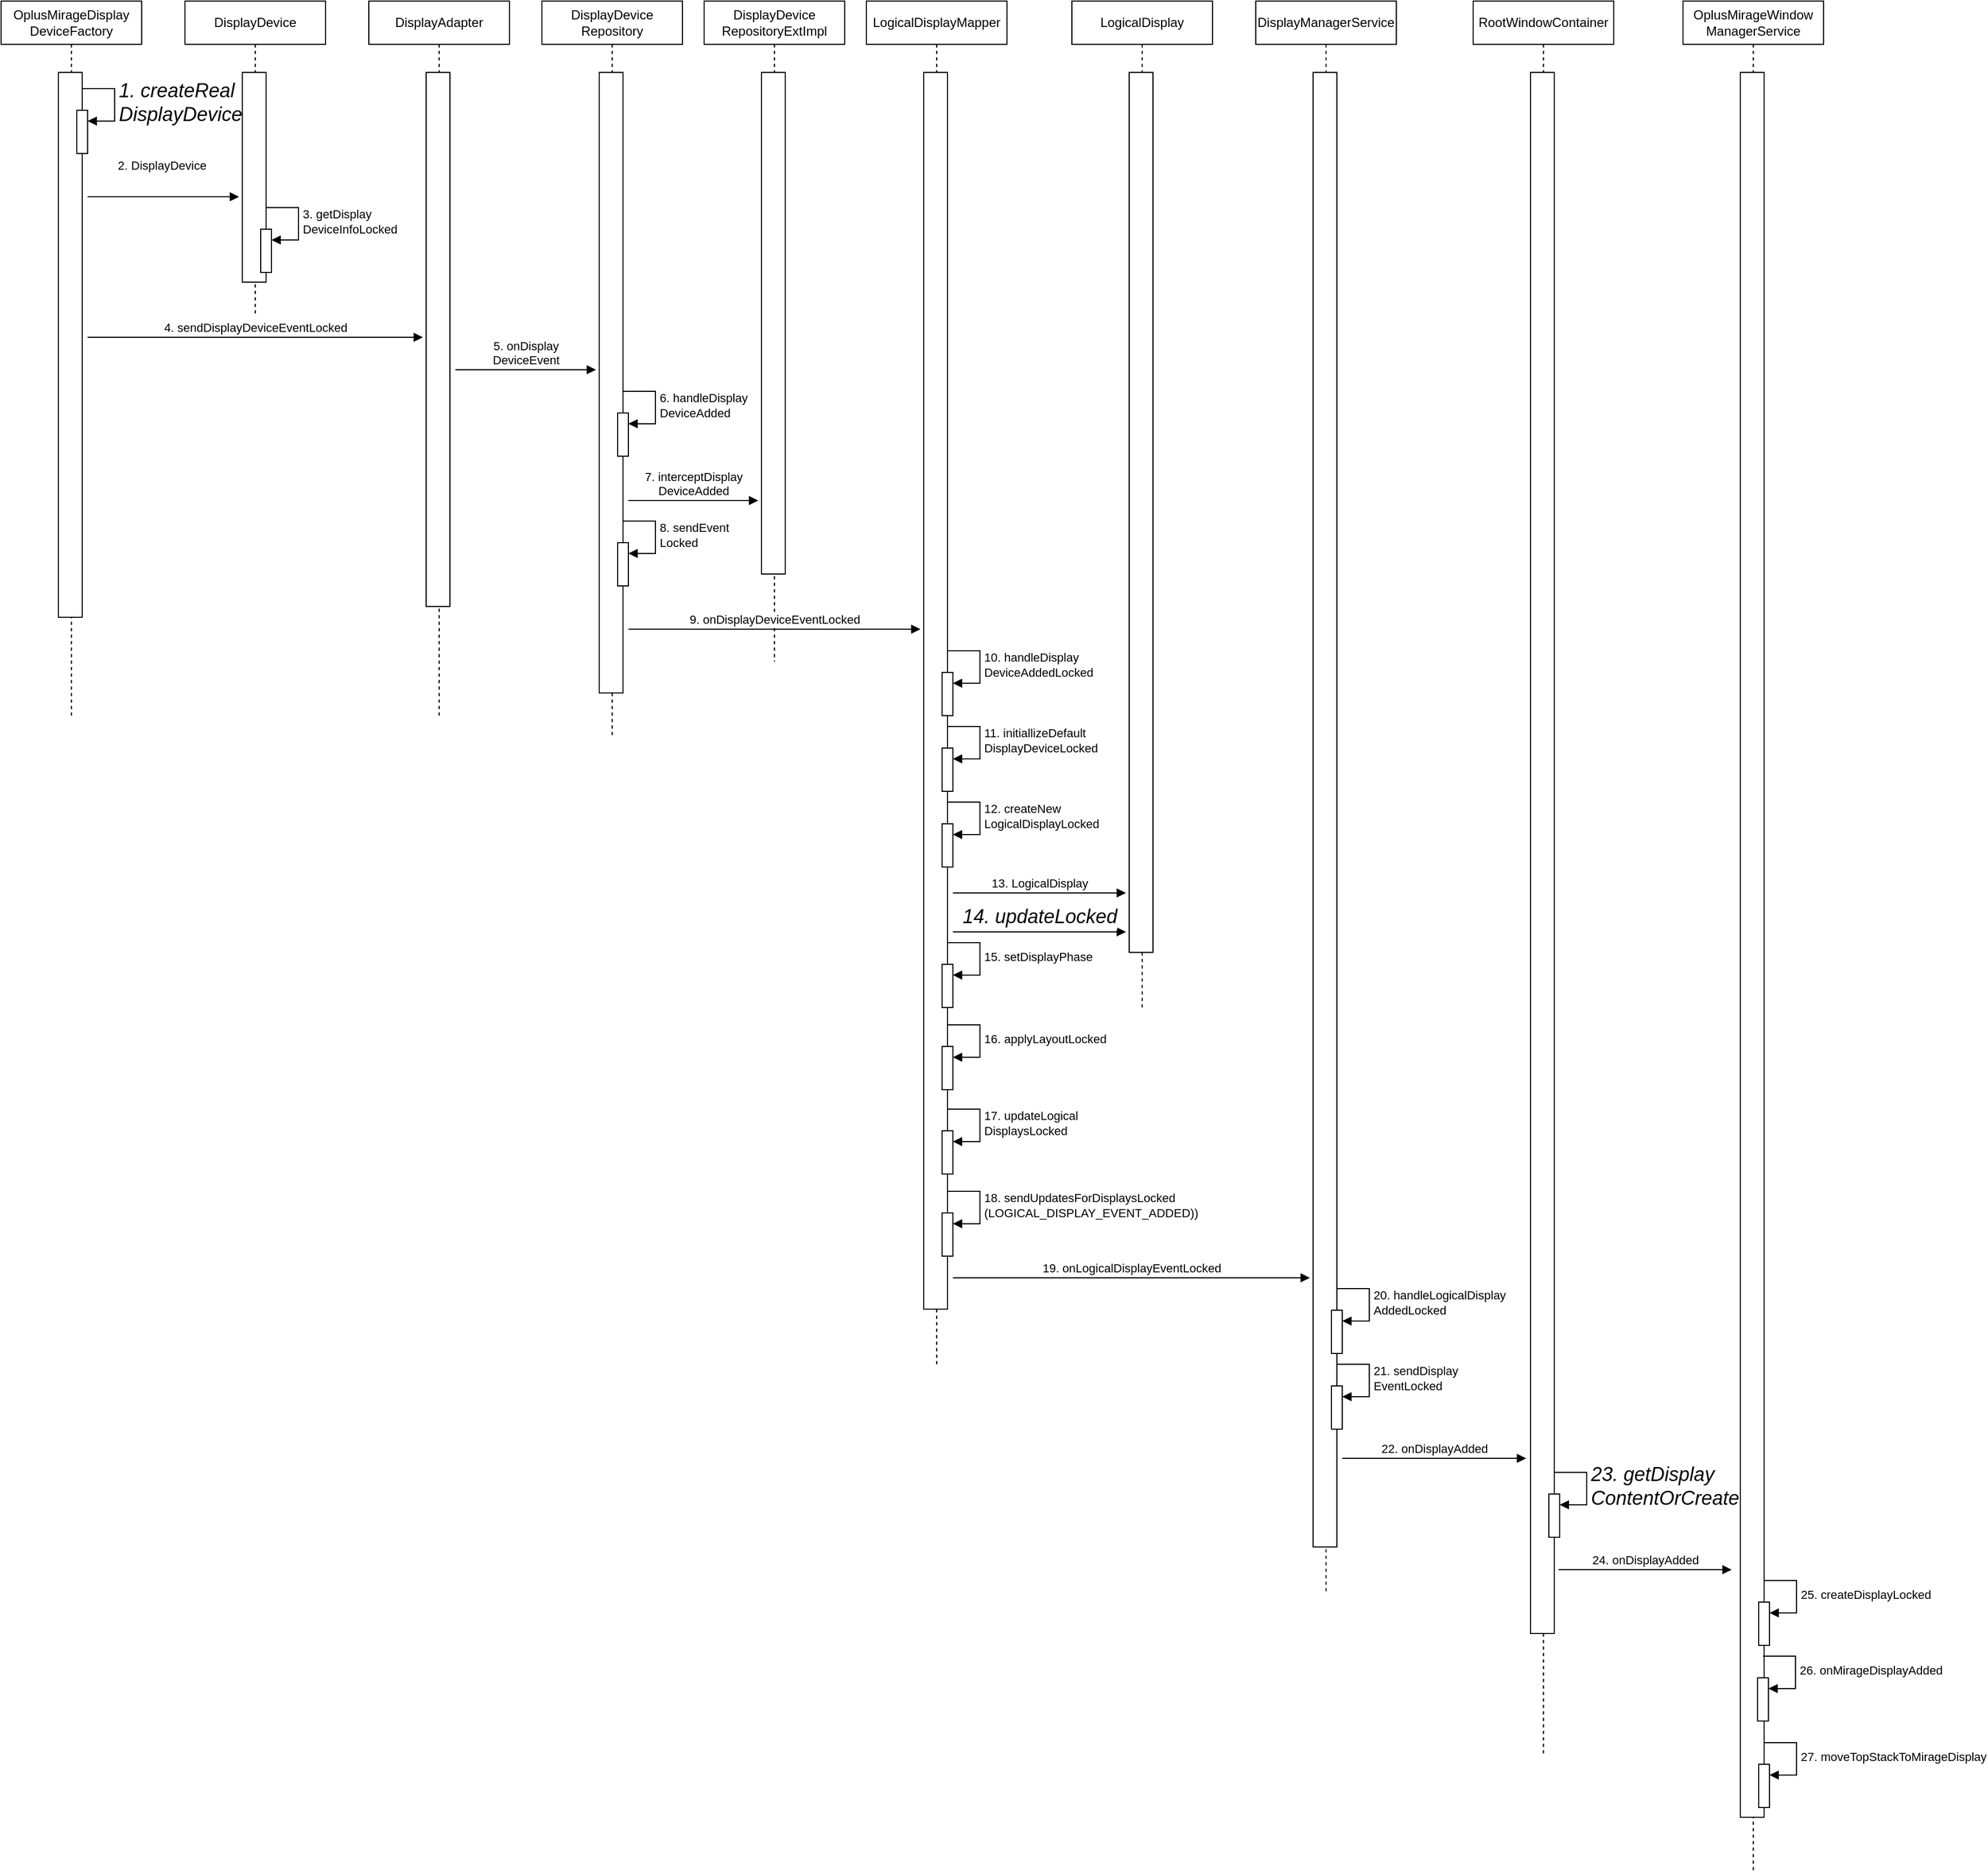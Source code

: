 <mxfile version="21.1.4" type="github">
  <diagram name="第 1 页" id="oCefMYyN6cDlGLFuwyot">
    <mxGraphModel dx="1183" dy="657" grid="1" gridSize="10" guides="1" tooltips="1" connect="1" arrows="1" fold="1" page="1" pageScale="1" pageWidth="827" pageHeight="1169" math="0" shadow="0">
      <root>
        <mxCell id="0" />
        <mxCell id="1" parent="0" />
        <mxCell id="MM35ywBVWWo_K_hnDx4y-1" value="OplusMirageDisplay&lt;br&gt;DeviceFactory" style="shape=umlLifeline;perimeter=lifelinePerimeter;whiteSpace=wrap;html=1;container=0;dropTarget=0;collapsible=0;recursiveResize=0;outlineConnect=0;portConstraint=eastwest;newEdgeStyle={&quot;edgeStyle&quot;:&quot;elbowEdgeStyle&quot;,&quot;elbow&quot;:&quot;vertical&quot;,&quot;curved&quot;:0,&quot;rounded&quot;:0};" vertex="1" parent="1">
          <mxGeometry x="20" y="19" width="130" height="661" as="geometry" />
        </mxCell>
        <mxCell id="MM35ywBVWWo_K_hnDx4y-2" value="" style="html=1;points=[];perimeter=orthogonalPerimeter;outlineConnect=0;targetShapes=umlLifeline;portConstraint=eastwest;newEdgeStyle={&quot;edgeStyle&quot;:&quot;elbowEdgeStyle&quot;,&quot;elbow&quot;:&quot;vertical&quot;,&quot;curved&quot;:0,&quot;rounded&quot;:0};" vertex="1" parent="MM35ywBVWWo_K_hnDx4y-1">
          <mxGeometry x="53" y="66" width="22" height="504" as="geometry" />
        </mxCell>
        <mxCell id="MM35ywBVWWo_K_hnDx4y-8" value="" style="html=1;points=[];perimeter=orthogonalPerimeter;outlineConnect=0;targetShapes=umlLifeline;portConstraint=eastwest;newEdgeStyle={&quot;edgeStyle&quot;:&quot;elbowEdgeStyle&quot;,&quot;elbow&quot;:&quot;vertical&quot;,&quot;curved&quot;:0,&quot;rounded&quot;:0};" vertex="1" parent="MM35ywBVWWo_K_hnDx4y-1">
          <mxGeometry x="70" y="101" width="10" height="40" as="geometry" />
        </mxCell>
        <mxCell id="MM35ywBVWWo_K_hnDx4y-9" value="&lt;i&gt;&lt;font style=&quot;font-size: 18px;&quot;&gt;1. createReal&lt;br style=&quot;border-color: var(--border-color);&quot;&gt;DisplayDevice&lt;/font&gt;&lt;/i&gt;" style="html=1;align=left;spacingLeft=2;endArrow=block;rounded=0;edgeStyle=orthogonalEdgeStyle;curved=0;rounded=0;" edge="1" target="MM35ywBVWWo_K_hnDx4y-8" parent="MM35ywBVWWo_K_hnDx4y-1">
          <mxGeometry relative="1" as="geometry">
            <mxPoint x="75" y="81" as="sourcePoint" />
            <Array as="points">
              <mxPoint x="105" y="111" />
            </Array>
          </mxGeometry>
        </mxCell>
        <mxCell id="MM35ywBVWWo_K_hnDx4y-10" value="DisplayDevice" style="shape=umlLifeline;perimeter=lifelinePerimeter;whiteSpace=wrap;html=1;container=0;dropTarget=0;collapsible=0;recursiveResize=0;outlineConnect=0;portConstraint=eastwest;newEdgeStyle={&quot;edgeStyle&quot;:&quot;elbowEdgeStyle&quot;,&quot;elbow&quot;:&quot;vertical&quot;,&quot;curved&quot;:0,&quot;rounded&quot;:0};" vertex="1" parent="1">
          <mxGeometry x="190" y="19" width="130" height="291" as="geometry" />
        </mxCell>
        <mxCell id="MM35ywBVWWo_K_hnDx4y-11" value="" style="html=1;points=[];perimeter=orthogonalPerimeter;outlineConnect=0;targetShapes=umlLifeline;portConstraint=eastwest;newEdgeStyle={&quot;edgeStyle&quot;:&quot;elbowEdgeStyle&quot;,&quot;elbow&quot;:&quot;vertical&quot;,&quot;curved&quot;:0,&quot;rounded&quot;:0};" vertex="1" parent="MM35ywBVWWo_K_hnDx4y-10">
          <mxGeometry x="53" y="66" width="22" height="194" as="geometry" />
        </mxCell>
        <mxCell id="MM35ywBVWWo_K_hnDx4y-15" value="" style="html=1;points=[];perimeter=orthogonalPerimeter;outlineConnect=0;targetShapes=umlLifeline;portConstraint=eastwest;newEdgeStyle={&quot;edgeStyle&quot;:&quot;elbowEdgeStyle&quot;,&quot;elbow&quot;:&quot;vertical&quot;,&quot;curved&quot;:0,&quot;rounded&quot;:0};" vertex="1" parent="MM35ywBVWWo_K_hnDx4y-10">
          <mxGeometry x="70" y="211" width="10" height="40" as="geometry" />
        </mxCell>
        <mxCell id="MM35ywBVWWo_K_hnDx4y-16" value="3. getDisplay&lt;br&gt;DeviceInfoLocked" style="html=1;align=left;spacingLeft=2;endArrow=block;rounded=0;edgeStyle=orthogonalEdgeStyle;curved=0;rounded=0;" edge="1" target="MM35ywBVWWo_K_hnDx4y-15" parent="MM35ywBVWWo_K_hnDx4y-10">
          <mxGeometry relative="1" as="geometry">
            <mxPoint x="75" y="191" as="sourcePoint" />
            <Array as="points">
              <mxPoint x="105" y="221" />
            </Array>
          </mxGeometry>
        </mxCell>
        <mxCell id="MM35ywBVWWo_K_hnDx4y-14" value="2. DisplayDevice&amp;nbsp;" style="html=1;verticalAlign=bottom;endArrow=block;edgeStyle=elbowEdgeStyle;elbow=vertical;curved=0;rounded=0;" edge="1" parent="1">
          <mxGeometry y="20" width="80" relative="1" as="geometry">
            <mxPoint x="100" y="200" as="sourcePoint" />
            <mxPoint x="240" y="200" as="targetPoint" />
            <mxPoint as="offset" />
          </mxGeometry>
        </mxCell>
        <mxCell id="MM35ywBVWWo_K_hnDx4y-17" value="DisplayAdapter" style="shape=umlLifeline;perimeter=lifelinePerimeter;whiteSpace=wrap;html=1;container=0;dropTarget=0;collapsible=0;recursiveResize=0;outlineConnect=0;portConstraint=eastwest;newEdgeStyle={&quot;edgeStyle&quot;:&quot;elbowEdgeStyle&quot;,&quot;elbow&quot;:&quot;vertical&quot;,&quot;curved&quot;:0,&quot;rounded&quot;:0};" vertex="1" parent="1">
          <mxGeometry x="360" y="19" width="130" height="661" as="geometry" />
        </mxCell>
        <mxCell id="MM35ywBVWWo_K_hnDx4y-18" value="" style="html=1;points=[];perimeter=orthogonalPerimeter;outlineConnect=0;targetShapes=umlLifeline;portConstraint=eastwest;newEdgeStyle={&quot;edgeStyle&quot;:&quot;elbowEdgeStyle&quot;,&quot;elbow&quot;:&quot;vertical&quot;,&quot;curved&quot;:0,&quot;rounded&quot;:0};" vertex="1" parent="MM35ywBVWWo_K_hnDx4y-17">
          <mxGeometry x="53" y="66" width="22" height="494" as="geometry" />
        </mxCell>
        <mxCell id="MM35ywBVWWo_K_hnDx4y-23" value="4. sendDisplayDeviceEventLocked" style="html=1;verticalAlign=bottom;endArrow=block;edgeStyle=elbowEdgeStyle;elbow=vertical;curved=0;rounded=0;" edge="1" parent="1">
          <mxGeometry width="80" relative="1" as="geometry">
            <mxPoint x="100" y="330" as="sourcePoint" />
            <mxPoint x="410" y="330" as="targetPoint" />
          </mxGeometry>
        </mxCell>
        <mxCell id="MM35ywBVWWo_K_hnDx4y-24" value="DisplayDevice&lt;br&gt;Repository" style="shape=umlLifeline;perimeter=lifelinePerimeter;whiteSpace=wrap;html=1;container=0;dropTarget=0;collapsible=0;recursiveResize=0;outlineConnect=0;portConstraint=eastwest;newEdgeStyle={&quot;edgeStyle&quot;:&quot;elbowEdgeStyle&quot;,&quot;elbow&quot;:&quot;vertical&quot;,&quot;curved&quot;:0,&quot;rounded&quot;:0};" vertex="1" parent="1">
          <mxGeometry x="520" y="19" width="130" height="681" as="geometry" />
        </mxCell>
        <mxCell id="MM35ywBVWWo_K_hnDx4y-25" value="" style="html=1;points=[];perimeter=orthogonalPerimeter;outlineConnect=0;targetShapes=umlLifeline;portConstraint=eastwest;newEdgeStyle={&quot;edgeStyle&quot;:&quot;elbowEdgeStyle&quot;,&quot;elbow&quot;:&quot;vertical&quot;,&quot;curved&quot;:0,&quot;rounded&quot;:0};" vertex="1" parent="MM35ywBVWWo_K_hnDx4y-24">
          <mxGeometry x="53" y="66" width="22" height="574" as="geometry" />
        </mxCell>
        <mxCell id="MM35ywBVWWo_K_hnDx4y-27" value="" style="html=1;points=[];perimeter=orthogonalPerimeter;outlineConnect=0;targetShapes=umlLifeline;portConstraint=eastwest;newEdgeStyle={&quot;edgeStyle&quot;:&quot;elbowEdgeStyle&quot;,&quot;elbow&quot;:&quot;vertical&quot;,&quot;curved&quot;:0,&quot;rounded&quot;:0};" vertex="1" parent="MM35ywBVWWo_K_hnDx4y-24">
          <mxGeometry x="70" y="381" width="10" height="40" as="geometry" />
        </mxCell>
        <mxCell id="MM35ywBVWWo_K_hnDx4y-28" value="6. handleDisplay&lt;br&gt;DeviceAdded" style="html=1;align=left;spacingLeft=2;endArrow=block;rounded=0;edgeStyle=orthogonalEdgeStyle;curved=0;rounded=0;" edge="1" target="MM35ywBVWWo_K_hnDx4y-27" parent="MM35ywBVWWo_K_hnDx4y-24">
          <mxGeometry relative="1" as="geometry">
            <mxPoint x="75" y="361" as="sourcePoint" />
            <Array as="points">
              <mxPoint x="105" y="391" />
            </Array>
          </mxGeometry>
        </mxCell>
        <mxCell id="MM35ywBVWWo_K_hnDx4y-36" value="" style="html=1;points=[];perimeter=orthogonalPerimeter;outlineConnect=0;targetShapes=umlLifeline;portConstraint=eastwest;newEdgeStyle={&quot;edgeStyle&quot;:&quot;elbowEdgeStyle&quot;,&quot;elbow&quot;:&quot;vertical&quot;,&quot;curved&quot;:0,&quot;rounded&quot;:0};" vertex="1" parent="MM35ywBVWWo_K_hnDx4y-24">
          <mxGeometry x="70" y="501" width="10" height="40" as="geometry" />
        </mxCell>
        <mxCell id="MM35ywBVWWo_K_hnDx4y-37" value="8. sendEvent&lt;br&gt;Locked" style="html=1;align=left;spacingLeft=2;endArrow=block;rounded=0;edgeStyle=orthogonalEdgeStyle;curved=0;rounded=0;" edge="1" target="MM35ywBVWWo_K_hnDx4y-36" parent="MM35ywBVWWo_K_hnDx4y-24">
          <mxGeometry relative="1" as="geometry">
            <mxPoint x="75" y="481" as="sourcePoint" />
            <Array as="points">
              <mxPoint x="105" y="511" />
            </Array>
          </mxGeometry>
        </mxCell>
        <mxCell id="MM35ywBVWWo_K_hnDx4y-26" value="5. onDisplay&lt;br&gt;DeviceEvent" style="html=1;verticalAlign=bottom;endArrow=block;edgeStyle=elbowEdgeStyle;elbow=vertical;curved=0;rounded=0;" edge="1" parent="1">
          <mxGeometry width="80" relative="1" as="geometry">
            <mxPoint x="440" y="360" as="sourcePoint" />
            <mxPoint x="570" y="360" as="targetPoint" />
          </mxGeometry>
        </mxCell>
        <mxCell id="MM35ywBVWWo_K_hnDx4y-29" value="DisplayDevice&lt;br&gt;RepositoryExtImpl" style="shape=umlLifeline;perimeter=lifelinePerimeter;whiteSpace=wrap;html=1;container=0;dropTarget=0;collapsible=0;recursiveResize=0;outlineConnect=0;portConstraint=eastwest;newEdgeStyle={&quot;edgeStyle&quot;:&quot;elbowEdgeStyle&quot;,&quot;elbow&quot;:&quot;vertical&quot;,&quot;curved&quot;:0,&quot;rounded&quot;:0};" vertex="1" parent="1">
          <mxGeometry x="670" y="19" width="130" height="611" as="geometry" />
        </mxCell>
        <mxCell id="MM35ywBVWWo_K_hnDx4y-30" value="" style="html=1;points=[];perimeter=orthogonalPerimeter;outlineConnect=0;targetShapes=umlLifeline;portConstraint=eastwest;newEdgeStyle={&quot;edgeStyle&quot;:&quot;elbowEdgeStyle&quot;,&quot;elbow&quot;:&quot;vertical&quot;,&quot;curved&quot;:0,&quot;rounded&quot;:0};" vertex="1" parent="MM35ywBVWWo_K_hnDx4y-29">
          <mxGeometry x="53" y="66" width="22" height="464" as="geometry" />
        </mxCell>
        <mxCell id="MM35ywBVWWo_K_hnDx4y-33" value="7. interceptDisplay&lt;br&gt;DeviceAdded" style="html=1;verticalAlign=bottom;endArrow=block;edgeStyle=elbowEdgeStyle;elbow=vertical;curved=0;rounded=0;" edge="1" parent="1">
          <mxGeometry width="80" relative="1" as="geometry">
            <mxPoint x="600" y="481" as="sourcePoint" />
            <mxPoint x="720" y="481" as="targetPoint" />
          </mxGeometry>
        </mxCell>
        <mxCell id="MM35ywBVWWo_K_hnDx4y-38" value="LogicalDisplayMapper" style="shape=umlLifeline;perimeter=lifelinePerimeter;whiteSpace=wrap;html=1;container=0;dropTarget=0;collapsible=0;recursiveResize=0;outlineConnect=0;portConstraint=eastwest;newEdgeStyle={&quot;edgeStyle&quot;:&quot;elbowEdgeStyle&quot;,&quot;elbow&quot;:&quot;vertical&quot;,&quot;curved&quot;:0,&quot;rounded&quot;:0};" vertex="1" parent="1">
          <mxGeometry x="820" y="19" width="130" height="1261" as="geometry" />
        </mxCell>
        <mxCell id="MM35ywBVWWo_K_hnDx4y-39" value="" style="html=1;points=[];perimeter=orthogonalPerimeter;outlineConnect=0;targetShapes=umlLifeline;portConstraint=eastwest;newEdgeStyle={&quot;edgeStyle&quot;:&quot;elbowEdgeStyle&quot;,&quot;elbow&quot;:&quot;vertical&quot;,&quot;curved&quot;:0,&quot;rounded&quot;:0};" vertex="1" parent="MM35ywBVWWo_K_hnDx4y-38">
          <mxGeometry x="53" y="66" width="22" height="1144" as="geometry" />
        </mxCell>
        <mxCell id="MM35ywBVWWo_K_hnDx4y-41" value="" style="html=1;points=[];perimeter=orthogonalPerimeter;outlineConnect=0;targetShapes=umlLifeline;portConstraint=eastwest;newEdgeStyle={&quot;edgeStyle&quot;:&quot;elbowEdgeStyle&quot;,&quot;elbow&quot;:&quot;vertical&quot;,&quot;curved&quot;:0,&quot;rounded&quot;:0};" vertex="1" parent="MM35ywBVWWo_K_hnDx4y-38">
          <mxGeometry x="70" y="621" width="10" height="40" as="geometry" />
        </mxCell>
        <mxCell id="MM35ywBVWWo_K_hnDx4y-42" value="10. handleDisplay&lt;br&gt;DeviceAddedLocked" style="html=1;align=left;spacingLeft=2;endArrow=block;rounded=0;edgeStyle=orthogonalEdgeStyle;curved=0;rounded=0;" edge="1" target="MM35ywBVWWo_K_hnDx4y-41" parent="MM35ywBVWWo_K_hnDx4y-38">
          <mxGeometry relative="1" as="geometry">
            <mxPoint x="75" y="601" as="sourcePoint" />
            <Array as="points">
              <mxPoint x="105" y="631" />
            </Array>
          </mxGeometry>
        </mxCell>
        <mxCell id="MM35ywBVWWo_K_hnDx4y-43" value="" style="html=1;points=[];perimeter=orthogonalPerimeter;outlineConnect=0;targetShapes=umlLifeline;portConstraint=eastwest;newEdgeStyle={&quot;edgeStyle&quot;:&quot;elbowEdgeStyle&quot;,&quot;elbow&quot;:&quot;vertical&quot;,&quot;curved&quot;:0,&quot;rounded&quot;:0};" vertex="1" parent="MM35ywBVWWo_K_hnDx4y-38">
          <mxGeometry x="70" y="691" width="10" height="40" as="geometry" />
        </mxCell>
        <mxCell id="MM35ywBVWWo_K_hnDx4y-44" value="11. initiallizeDefault&lt;br&gt;DisplayDeviceLocked" style="html=1;align=left;spacingLeft=2;endArrow=block;rounded=0;edgeStyle=orthogonalEdgeStyle;curved=0;rounded=0;" edge="1" target="MM35ywBVWWo_K_hnDx4y-43" parent="MM35ywBVWWo_K_hnDx4y-38">
          <mxGeometry relative="1" as="geometry">
            <mxPoint x="75" y="671" as="sourcePoint" />
            <Array as="points">
              <mxPoint x="105" y="701" />
            </Array>
          </mxGeometry>
        </mxCell>
        <mxCell id="MM35ywBVWWo_K_hnDx4y-45" value="" style="html=1;points=[];perimeter=orthogonalPerimeter;outlineConnect=0;targetShapes=umlLifeline;portConstraint=eastwest;newEdgeStyle={&quot;edgeStyle&quot;:&quot;elbowEdgeStyle&quot;,&quot;elbow&quot;:&quot;vertical&quot;,&quot;curved&quot;:0,&quot;rounded&quot;:0};" vertex="1" parent="MM35ywBVWWo_K_hnDx4y-38">
          <mxGeometry x="70" y="761" width="10" height="40" as="geometry" />
        </mxCell>
        <mxCell id="MM35ywBVWWo_K_hnDx4y-46" value="12. createNew&lt;br&gt;LogicalDisplayLocked" style="html=1;align=left;spacingLeft=2;endArrow=block;rounded=0;edgeStyle=orthogonalEdgeStyle;curved=0;rounded=0;" edge="1" target="MM35ywBVWWo_K_hnDx4y-45" parent="MM35ywBVWWo_K_hnDx4y-38">
          <mxGeometry relative="1" as="geometry">
            <mxPoint x="75" y="741" as="sourcePoint" />
            <Array as="points">
              <mxPoint x="105" y="771" />
            </Array>
          </mxGeometry>
        </mxCell>
        <mxCell id="MM35ywBVWWo_K_hnDx4y-62" value="" style="html=1;points=[];perimeter=orthogonalPerimeter;outlineConnect=0;targetShapes=umlLifeline;portConstraint=eastwest;newEdgeStyle={&quot;edgeStyle&quot;:&quot;elbowEdgeStyle&quot;,&quot;elbow&quot;:&quot;vertical&quot;,&quot;curved&quot;:0,&quot;rounded&quot;:0};" vertex="1" parent="MM35ywBVWWo_K_hnDx4y-38">
          <mxGeometry x="70" y="891" width="10" height="40" as="geometry" />
        </mxCell>
        <mxCell id="MM35ywBVWWo_K_hnDx4y-63" value="15. setDisplayPhase" style="html=1;align=left;spacingLeft=2;endArrow=block;rounded=0;edgeStyle=orthogonalEdgeStyle;curved=0;rounded=0;" edge="1" target="MM35ywBVWWo_K_hnDx4y-62" parent="MM35ywBVWWo_K_hnDx4y-38">
          <mxGeometry relative="1" as="geometry">
            <mxPoint x="75" y="871" as="sourcePoint" />
            <Array as="points">
              <mxPoint x="105" y="901" />
            </Array>
          </mxGeometry>
        </mxCell>
        <mxCell id="MM35ywBVWWo_K_hnDx4y-66" value="" style="html=1;points=[];perimeter=orthogonalPerimeter;outlineConnect=0;targetShapes=umlLifeline;portConstraint=eastwest;newEdgeStyle={&quot;edgeStyle&quot;:&quot;elbowEdgeStyle&quot;,&quot;elbow&quot;:&quot;vertical&quot;,&quot;curved&quot;:0,&quot;rounded&quot;:0};" vertex="1" parent="MM35ywBVWWo_K_hnDx4y-38">
          <mxGeometry x="70" y="967" width="10" height="40" as="geometry" />
        </mxCell>
        <mxCell id="MM35ywBVWWo_K_hnDx4y-67" value="16. applyLayoutLocked&amp;nbsp;" style="html=1;align=left;spacingLeft=2;endArrow=block;rounded=0;edgeStyle=orthogonalEdgeStyle;curved=0;rounded=0;" edge="1" target="MM35ywBVWWo_K_hnDx4y-66" parent="MM35ywBVWWo_K_hnDx4y-38">
          <mxGeometry relative="1" as="geometry">
            <mxPoint x="75" y="947" as="sourcePoint" />
            <Array as="points">
              <mxPoint x="105" y="977" />
            </Array>
          </mxGeometry>
        </mxCell>
        <mxCell id="MM35ywBVWWo_K_hnDx4y-68" value="" style="html=1;points=[];perimeter=orthogonalPerimeter;outlineConnect=0;targetShapes=umlLifeline;portConstraint=eastwest;newEdgeStyle={&quot;edgeStyle&quot;:&quot;elbowEdgeStyle&quot;,&quot;elbow&quot;:&quot;vertical&quot;,&quot;curved&quot;:0,&quot;rounded&quot;:0};" vertex="1" parent="MM35ywBVWWo_K_hnDx4y-38">
          <mxGeometry x="70" y="1045" width="10" height="40" as="geometry" />
        </mxCell>
        <mxCell id="MM35ywBVWWo_K_hnDx4y-69" value="17. updateLogical&lt;br&gt;DisplaysLocked" style="html=1;align=left;spacingLeft=2;endArrow=block;rounded=0;edgeStyle=orthogonalEdgeStyle;curved=0;rounded=0;" edge="1" target="MM35ywBVWWo_K_hnDx4y-68" parent="MM35ywBVWWo_K_hnDx4y-38">
          <mxGeometry relative="1" as="geometry">
            <mxPoint x="75" y="1025" as="sourcePoint" />
            <Array as="points">
              <mxPoint x="105" y="1055" />
            </Array>
          </mxGeometry>
        </mxCell>
        <mxCell id="MM35ywBVWWo_K_hnDx4y-70" value="" style="html=1;points=[];perimeter=orthogonalPerimeter;outlineConnect=0;targetShapes=umlLifeline;portConstraint=eastwest;newEdgeStyle={&quot;edgeStyle&quot;:&quot;elbowEdgeStyle&quot;,&quot;elbow&quot;:&quot;vertical&quot;,&quot;curved&quot;:0,&quot;rounded&quot;:0};" vertex="1" parent="MM35ywBVWWo_K_hnDx4y-38">
          <mxGeometry x="70" y="1121" width="10" height="40" as="geometry" />
        </mxCell>
        <mxCell id="MM35ywBVWWo_K_hnDx4y-71" value="18. sendUpdatesForDisplaysLocked&lt;br&gt;(LOGICAL_DISPLAY_EVENT_ADDED))" style="html=1;align=left;spacingLeft=2;endArrow=block;rounded=0;edgeStyle=orthogonalEdgeStyle;curved=0;rounded=0;" edge="1" target="MM35ywBVWWo_K_hnDx4y-70" parent="MM35ywBVWWo_K_hnDx4y-38">
          <mxGeometry relative="1" as="geometry">
            <mxPoint x="75" y="1101" as="sourcePoint" />
            <Array as="points">
              <mxPoint x="105" y="1131" />
            </Array>
          </mxGeometry>
        </mxCell>
        <mxCell id="MM35ywBVWWo_K_hnDx4y-40" value="9. onDisplayDeviceEventLocked" style="html=1;verticalAlign=bottom;endArrow=block;edgeStyle=elbowEdgeStyle;elbow=vertical;curved=0;rounded=0;" edge="1" parent="1">
          <mxGeometry x="-0.003" width="80" relative="1" as="geometry">
            <mxPoint x="600" y="600" as="sourcePoint" />
            <mxPoint x="870" y="600" as="targetPoint" />
            <mxPoint as="offset" />
          </mxGeometry>
        </mxCell>
        <mxCell id="MM35ywBVWWo_K_hnDx4y-47" value="LogicalDisplay" style="shape=umlLifeline;perimeter=lifelinePerimeter;whiteSpace=wrap;html=1;container=0;dropTarget=0;collapsible=0;recursiveResize=0;outlineConnect=0;portConstraint=eastwest;newEdgeStyle={&quot;edgeStyle&quot;:&quot;elbowEdgeStyle&quot;,&quot;elbow&quot;:&quot;vertical&quot;,&quot;curved&quot;:0,&quot;rounded&quot;:0};" vertex="1" parent="1">
          <mxGeometry x="1010" y="19" width="130" height="931" as="geometry" />
        </mxCell>
        <mxCell id="MM35ywBVWWo_K_hnDx4y-48" value="" style="html=1;points=[];perimeter=orthogonalPerimeter;outlineConnect=0;targetShapes=umlLifeline;portConstraint=eastwest;newEdgeStyle={&quot;edgeStyle&quot;:&quot;elbowEdgeStyle&quot;,&quot;elbow&quot;:&quot;vertical&quot;,&quot;curved&quot;:0,&quot;rounded&quot;:0};" vertex="1" parent="MM35ywBVWWo_K_hnDx4y-47">
          <mxGeometry x="53" y="66" width="22" height="814" as="geometry" />
        </mxCell>
        <mxCell id="MM35ywBVWWo_K_hnDx4y-58" value="13. LogicalDisplay" style="html=1;verticalAlign=bottom;endArrow=block;edgeStyle=elbowEdgeStyle;elbow=vertical;curved=0;rounded=0;" edge="1" parent="1">
          <mxGeometry width="80" relative="1" as="geometry">
            <mxPoint x="900" y="844" as="sourcePoint" />
            <mxPoint x="1060" y="844" as="targetPoint" />
          </mxGeometry>
        </mxCell>
        <mxCell id="MM35ywBVWWo_K_hnDx4y-59" value="&lt;i&gt;&lt;font style=&quot;font-size: 18px;&quot;&gt;14. updateLocked&lt;/font&gt;&lt;/i&gt;" style="html=1;verticalAlign=bottom;endArrow=block;edgeStyle=elbowEdgeStyle;elbow=vertical;curved=0;rounded=0;" edge="1" parent="1">
          <mxGeometry width="80" relative="1" as="geometry">
            <mxPoint x="900" y="880" as="sourcePoint" />
            <mxPoint x="1060" y="880" as="targetPoint" />
          </mxGeometry>
        </mxCell>
        <mxCell id="MM35ywBVWWo_K_hnDx4y-72" value="DisplayManagerService" style="shape=umlLifeline;perimeter=lifelinePerimeter;whiteSpace=wrap;html=1;container=0;dropTarget=0;collapsible=0;recursiveResize=0;outlineConnect=0;portConstraint=eastwest;newEdgeStyle={&quot;edgeStyle&quot;:&quot;elbowEdgeStyle&quot;,&quot;elbow&quot;:&quot;vertical&quot;,&quot;curved&quot;:0,&quot;rounded&quot;:0};" vertex="1" parent="1">
          <mxGeometry x="1180" y="19" width="130" height="1471" as="geometry" />
        </mxCell>
        <mxCell id="MM35ywBVWWo_K_hnDx4y-73" value="" style="html=1;points=[];perimeter=orthogonalPerimeter;outlineConnect=0;targetShapes=umlLifeline;portConstraint=eastwest;newEdgeStyle={&quot;edgeStyle&quot;:&quot;elbowEdgeStyle&quot;,&quot;elbow&quot;:&quot;vertical&quot;,&quot;curved&quot;:0,&quot;rounded&quot;:0};" vertex="1" parent="MM35ywBVWWo_K_hnDx4y-72">
          <mxGeometry x="53" y="66" width="22" height="1364" as="geometry" />
        </mxCell>
        <mxCell id="MM35ywBVWWo_K_hnDx4y-75" value="" style="html=1;points=[];perimeter=orthogonalPerimeter;outlineConnect=0;targetShapes=umlLifeline;portConstraint=eastwest;newEdgeStyle={&quot;edgeStyle&quot;:&quot;elbowEdgeStyle&quot;,&quot;elbow&quot;:&quot;vertical&quot;,&quot;curved&quot;:0,&quot;rounded&quot;:0};" vertex="1" parent="MM35ywBVWWo_K_hnDx4y-72">
          <mxGeometry x="70" y="1211" width="10" height="40" as="geometry" />
        </mxCell>
        <mxCell id="MM35ywBVWWo_K_hnDx4y-76" value="20. handleLogicalDisplay&lt;br&gt;AddedLocked" style="html=1;align=left;spacingLeft=2;endArrow=block;rounded=0;edgeStyle=orthogonalEdgeStyle;curved=0;rounded=0;" edge="1" target="MM35ywBVWWo_K_hnDx4y-75" parent="MM35ywBVWWo_K_hnDx4y-72">
          <mxGeometry relative="1" as="geometry">
            <mxPoint x="75" y="1191" as="sourcePoint" />
            <Array as="points">
              <mxPoint x="105" y="1221" />
            </Array>
          </mxGeometry>
        </mxCell>
        <mxCell id="MM35ywBVWWo_K_hnDx4y-77" value="" style="html=1;points=[];perimeter=orthogonalPerimeter;outlineConnect=0;targetShapes=umlLifeline;portConstraint=eastwest;newEdgeStyle={&quot;edgeStyle&quot;:&quot;elbowEdgeStyle&quot;,&quot;elbow&quot;:&quot;vertical&quot;,&quot;curved&quot;:0,&quot;rounded&quot;:0};" vertex="1" parent="MM35ywBVWWo_K_hnDx4y-72">
          <mxGeometry x="70" y="1281" width="10" height="40" as="geometry" />
        </mxCell>
        <mxCell id="MM35ywBVWWo_K_hnDx4y-78" value="21. sendDisplay&lt;br&gt;EventLocked" style="html=1;align=left;spacingLeft=2;endArrow=block;rounded=0;edgeStyle=orthogonalEdgeStyle;curved=0;rounded=0;" edge="1" target="MM35ywBVWWo_K_hnDx4y-77" parent="MM35ywBVWWo_K_hnDx4y-72">
          <mxGeometry relative="1" as="geometry">
            <mxPoint x="75" y="1261" as="sourcePoint" />
            <Array as="points">
              <mxPoint x="105" y="1291" />
            </Array>
          </mxGeometry>
        </mxCell>
        <mxCell id="MM35ywBVWWo_K_hnDx4y-74" value="19. onLogicalDisplayEventLocked" style="html=1;verticalAlign=bottom;endArrow=block;edgeStyle=elbowEdgeStyle;elbow=vertical;curved=0;rounded=0;" edge="1" parent="1">
          <mxGeometry x="-0.002" width="80" relative="1" as="geometry">
            <mxPoint x="900" y="1200" as="sourcePoint" />
            <mxPoint x="1230" y="1200" as="targetPoint" />
            <mxPoint as="offset" />
          </mxGeometry>
        </mxCell>
        <mxCell id="MM35ywBVWWo_K_hnDx4y-79" value="RootWindowContainer" style="shape=umlLifeline;perimeter=lifelinePerimeter;whiteSpace=wrap;html=1;container=0;dropTarget=0;collapsible=0;recursiveResize=0;outlineConnect=0;portConstraint=eastwest;newEdgeStyle={&quot;edgeStyle&quot;:&quot;elbowEdgeStyle&quot;,&quot;elbow&quot;:&quot;vertical&quot;,&quot;curved&quot;:0,&quot;rounded&quot;:0};" vertex="1" parent="1">
          <mxGeometry x="1381" y="19" width="130" height="1621" as="geometry" />
        </mxCell>
        <mxCell id="MM35ywBVWWo_K_hnDx4y-80" value="" style="html=1;points=[];perimeter=orthogonalPerimeter;outlineConnect=0;targetShapes=umlLifeline;portConstraint=eastwest;newEdgeStyle={&quot;edgeStyle&quot;:&quot;elbowEdgeStyle&quot;,&quot;elbow&quot;:&quot;vertical&quot;,&quot;curved&quot;:0,&quot;rounded&quot;:0};" vertex="1" parent="MM35ywBVWWo_K_hnDx4y-79">
          <mxGeometry x="53" y="66" width="22" height="1444" as="geometry" />
        </mxCell>
        <mxCell id="MM35ywBVWWo_K_hnDx4y-89" value="" style="html=1;points=[];perimeter=orthogonalPerimeter;outlineConnect=0;targetShapes=umlLifeline;portConstraint=eastwest;newEdgeStyle={&quot;edgeStyle&quot;:&quot;elbowEdgeStyle&quot;,&quot;elbow&quot;:&quot;vertical&quot;,&quot;curved&quot;:0,&quot;rounded&quot;:0};" vertex="1" parent="MM35ywBVWWo_K_hnDx4y-79">
          <mxGeometry x="70" y="1381" width="10" height="40" as="geometry" />
        </mxCell>
        <mxCell id="MM35ywBVWWo_K_hnDx4y-90" value="&lt;i&gt;&lt;font style=&quot;font-size: 18px;&quot;&gt;23. getDisplay&lt;br&gt;ContentOrCreate&lt;/font&gt;&lt;/i&gt;" style="html=1;align=left;spacingLeft=2;endArrow=block;rounded=0;edgeStyle=orthogonalEdgeStyle;curved=0;rounded=0;" edge="1" target="MM35ywBVWWo_K_hnDx4y-89" parent="MM35ywBVWWo_K_hnDx4y-79">
          <mxGeometry relative="1" as="geometry">
            <mxPoint x="75" y="1361" as="sourcePoint" />
            <Array as="points">
              <mxPoint x="105" y="1391" />
            </Array>
          </mxGeometry>
        </mxCell>
        <mxCell id="MM35ywBVWWo_K_hnDx4y-88" value="22. onDisplayAdded" style="html=1;verticalAlign=bottom;endArrow=block;edgeStyle=elbowEdgeStyle;elbow=vertical;curved=0;rounded=0;" edge="1" parent="1">
          <mxGeometry width="80" relative="1" as="geometry">
            <mxPoint x="1260" y="1367" as="sourcePoint" />
            <mxPoint x="1430" y="1367" as="targetPoint" />
          </mxGeometry>
        </mxCell>
        <mxCell id="MM35ywBVWWo_K_hnDx4y-91" value="OplusMirageWindow&lt;br&gt;ManagerService" style="shape=umlLifeline;perimeter=lifelinePerimeter;whiteSpace=wrap;html=1;container=0;dropTarget=0;collapsible=0;recursiveResize=0;outlineConnect=0;portConstraint=eastwest;newEdgeStyle={&quot;edgeStyle&quot;:&quot;elbowEdgeStyle&quot;,&quot;elbow&quot;:&quot;vertical&quot;,&quot;curved&quot;:0,&quot;rounded&quot;:0};" vertex="1" parent="1">
          <mxGeometry x="1575" y="19" width="130" height="1731" as="geometry" />
        </mxCell>
        <mxCell id="MM35ywBVWWo_K_hnDx4y-92" value="" style="html=1;points=[];perimeter=orthogonalPerimeter;outlineConnect=0;targetShapes=umlLifeline;portConstraint=eastwest;newEdgeStyle={&quot;edgeStyle&quot;:&quot;elbowEdgeStyle&quot;,&quot;elbow&quot;:&quot;vertical&quot;,&quot;curved&quot;:0,&quot;rounded&quot;:0};" vertex="1" parent="MM35ywBVWWo_K_hnDx4y-91">
          <mxGeometry x="53" y="66" width="22" height="1614" as="geometry" />
        </mxCell>
        <mxCell id="MM35ywBVWWo_K_hnDx4y-96" value="" style="html=1;points=[];perimeter=orthogonalPerimeter;outlineConnect=0;targetShapes=umlLifeline;portConstraint=eastwest;newEdgeStyle={&quot;edgeStyle&quot;:&quot;elbowEdgeStyle&quot;,&quot;elbow&quot;:&quot;vertical&quot;,&quot;curved&quot;:0,&quot;rounded&quot;:0};" vertex="1" parent="MM35ywBVWWo_K_hnDx4y-91">
          <mxGeometry x="70" y="1481" width="10" height="40" as="geometry" />
        </mxCell>
        <mxCell id="MM35ywBVWWo_K_hnDx4y-97" value="25. createDisplayLocked" style="html=1;align=left;spacingLeft=2;endArrow=block;rounded=0;edgeStyle=orthogonalEdgeStyle;curved=0;rounded=0;" edge="1" target="MM35ywBVWWo_K_hnDx4y-96" parent="MM35ywBVWWo_K_hnDx4y-91">
          <mxGeometry relative="1" as="geometry">
            <mxPoint x="75" y="1461" as="sourcePoint" />
            <Array as="points">
              <mxPoint x="105" y="1491" />
            </Array>
          </mxGeometry>
        </mxCell>
        <mxCell id="MM35ywBVWWo_K_hnDx4y-98" value="" style="html=1;points=[];perimeter=orthogonalPerimeter;outlineConnect=0;targetShapes=umlLifeline;portConstraint=eastwest;newEdgeStyle={&quot;edgeStyle&quot;:&quot;elbowEdgeStyle&quot;,&quot;elbow&quot;:&quot;vertical&quot;,&quot;curved&quot;:0,&quot;rounded&quot;:0};" vertex="1" parent="MM35ywBVWWo_K_hnDx4y-91">
          <mxGeometry x="69" y="1551" width="10" height="40" as="geometry" />
        </mxCell>
        <mxCell id="MM35ywBVWWo_K_hnDx4y-99" value="26. onMirageDisplayAdded" style="html=1;align=left;spacingLeft=2;endArrow=block;rounded=0;edgeStyle=orthogonalEdgeStyle;curved=0;rounded=0;" edge="1" target="MM35ywBVWWo_K_hnDx4y-98" parent="MM35ywBVWWo_K_hnDx4y-91">
          <mxGeometry relative="1" as="geometry">
            <mxPoint x="74" y="1531" as="sourcePoint" />
            <Array as="points">
              <mxPoint x="104" y="1561" />
            </Array>
          </mxGeometry>
        </mxCell>
        <mxCell id="MM35ywBVWWo_K_hnDx4y-100" value="" style="html=1;points=[];perimeter=orthogonalPerimeter;outlineConnect=0;targetShapes=umlLifeline;portConstraint=eastwest;newEdgeStyle={&quot;edgeStyle&quot;:&quot;elbowEdgeStyle&quot;,&quot;elbow&quot;:&quot;vertical&quot;,&quot;curved&quot;:0,&quot;rounded&quot;:0};" vertex="1" parent="MM35ywBVWWo_K_hnDx4y-91">
          <mxGeometry x="70" y="1631" width="10" height="40" as="geometry" />
        </mxCell>
        <mxCell id="MM35ywBVWWo_K_hnDx4y-101" value="27. moveTopStackToMirageDisplay" style="html=1;align=left;spacingLeft=2;endArrow=block;rounded=0;edgeStyle=orthogonalEdgeStyle;curved=0;rounded=0;" edge="1" target="MM35ywBVWWo_K_hnDx4y-100" parent="MM35ywBVWWo_K_hnDx4y-91">
          <mxGeometry relative="1" as="geometry">
            <mxPoint x="75" y="1611" as="sourcePoint" />
            <Array as="points">
              <mxPoint x="105" y="1641" />
            </Array>
          </mxGeometry>
        </mxCell>
        <mxCell id="MM35ywBVWWo_K_hnDx4y-95" value="24. onDisplayAdded" style="html=1;verticalAlign=bottom;endArrow=block;edgeStyle=elbowEdgeStyle;elbow=vertical;curved=0;rounded=0;" edge="1" parent="1">
          <mxGeometry width="80" relative="1" as="geometry">
            <mxPoint x="1460" y="1470" as="sourcePoint" />
            <mxPoint x="1620" y="1470" as="targetPoint" />
          </mxGeometry>
        </mxCell>
      </root>
    </mxGraphModel>
  </diagram>
</mxfile>
